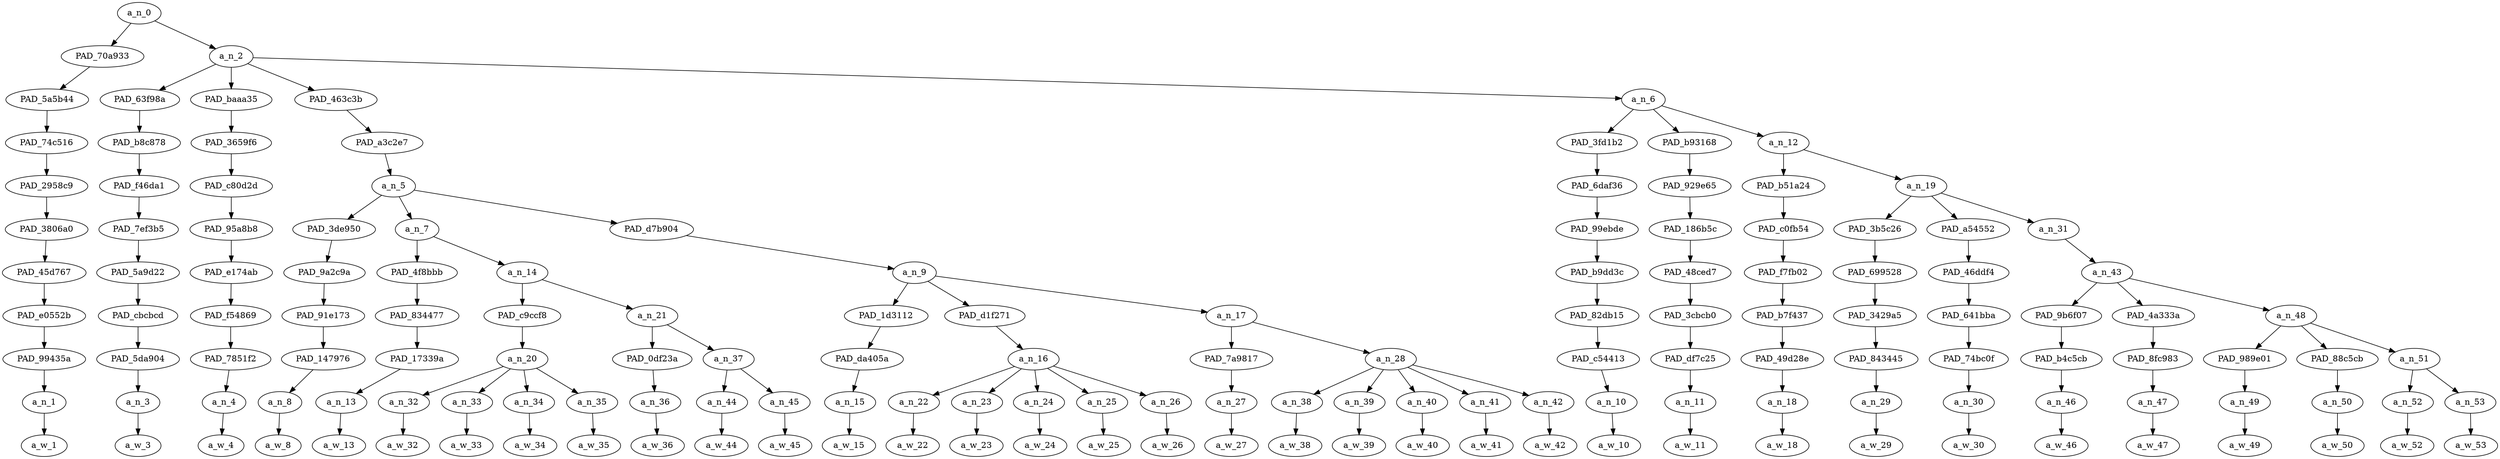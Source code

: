 strict digraph "" {
	a_n_0	[div_dir=1,
		index=0,
		level=10,
		pos="4.866415895061729,10!",
		text_span="[0, 1, 2, 3, 4, 5, 6, 7, 8, 9, 10, 11, 12, 13, 14, 15, 16, 17, 18, 19, 20, 21, 22, 23, 24, 25, 26, 27, 28, 29, 30, 31, 32, 33, 34]",
		value=1.00000001];
	PAD_70a933	[div_dir=1,
		index=0,
		level=9,
		pos="0.0,9!",
		text_span="[0]",
		value=0.02161785];
	a_n_0 -> PAD_70a933;
	a_n_2	[div_dir=1,
		index=1,
		level=9,
		pos="9.732831790123457,9!",
		text_span="[1, 2, 3, 4, 5, 6, 7, 8, 9, 10, 11, 12, 13, 14, 15, 16, 17, 18, 19, 20, 21, 22, 23, 24, 25, 26, 27, 28, 29, 30, 31, 32, 33, 34]",
		value=0.97774249];
	a_n_0 -> a_n_2;
	PAD_5a5b44	[div_dir=1,
		index=0,
		level=8,
		pos="0.0,8!",
		text_span="[0]",
		value=0.02161785];
	PAD_70a933 -> PAD_5a5b44;
	PAD_74c516	[div_dir=1,
		index=0,
		level=7,
		pos="0.0,7!",
		text_span="[0]",
		value=0.02161785];
	PAD_5a5b44 -> PAD_74c516;
	PAD_2958c9	[div_dir=1,
		index=0,
		level=6,
		pos="0.0,6!",
		text_span="[0]",
		value=0.02161785];
	PAD_74c516 -> PAD_2958c9;
	PAD_3806a0	[div_dir=1,
		index=0,
		level=5,
		pos="0.0,5!",
		text_span="[0]",
		value=0.02161785];
	PAD_2958c9 -> PAD_3806a0;
	PAD_45d767	[div_dir=1,
		index=0,
		level=4,
		pos="0.0,4!",
		text_span="[0]",
		value=0.02161785];
	PAD_3806a0 -> PAD_45d767;
	PAD_e0552b	[div_dir=1,
		index=0,
		level=3,
		pos="0.0,3!",
		text_span="[0]",
		value=0.02161785];
	PAD_45d767 -> PAD_e0552b;
	PAD_99435a	[div_dir=1,
		index=0,
		level=2,
		pos="0.0,2!",
		text_span="[0]",
		value=0.02161785];
	PAD_e0552b -> PAD_99435a;
	a_n_1	[div_dir=1,
		index=0,
		level=1,
		pos="0.0,1!",
		text_span="[0]",
		value=0.02161785];
	PAD_99435a -> a_n_1;
	a_w_1	[div_dir=0,
		index=0,
		level=0,
		pos="0,0!",
		text_span="[0]",
		value=why];
	a_n_1 -> a_w_1;
	PAD_63f98a	[div_dir=1,
		index=1,
		level=8,
		pos="1.0,8!",
		text_span="[1]",
		value=0.02123251];
	a_n_2 -> PAD_63f98a;
	PAD_baaa35	[div_dir=1,
		index=2,
		level=8,
		pos="2.0,8!",
		text_span="[2]",
		value=0.01994960];
	a_n_2 -> PAD_baaa35;
	PAD_463c3b	[div_dir=1,
		index=3,
		level=8,
		pos="10.520833333333334,8!",
		text_span="[3, 4, 5, 6, 7, 8, 9, 10, 11, 12, 13, 14, 15, 16, 17, 18, 19, 20, 21, 22, 23]",
		value=0.67002097];
	a_n_2 -> PAD_463c3b;
	a_n_6	[div_dir=1,
		index=4,
		level=8,
		pos="25.410493827160494,8!",
		text_span="[24, 25, 26, 27, 28, 29, 30, 31, 32, 33, 34]",
		value=0.26590522];
	a_n_2 -> a_n_6;
	PAD_b8c878	[div_dir=1,
		index=1,
		level=7,
		pos="1.0,7!",
		text_span="[1]",
		value=0.02123251];
	PAD_63f98a -> PAD_b8c878;
	PAD_f46da1	[div_dir=1,
		index=1,
		level=6,
		pos="1.0,6!",
		text_span="[1]",
		value=0.02123251];
	PAD_b8c878 -> PAD_f46da1;
	PAD_7ef3b5	[div_dir=1,
		index=1,
		level=5,
		pos="1.0,5!",
		text_span="[1]",
		value=0.02123251];
	PAD_f46da1 -> PAD_7ef3b5;
	PAD_5a9d22	[div_dir=1,
		index=1,
		level=4,
		pos="1.0,4!",
		text_span="[1]",
		value=0.02123251];
	PAD_7ef3b5 -> PAD_5a9d22;
	PAD_cbcbcd	[div_dir=1,
		index=1,
		level=3,
		pos="1.0,3!",
		text_span="[1]",
		value=0.02123251];
	PAD_5a9d22 -> PAD_cbcbcd;
	PAD_5da904	[div_dir=1,
		index=1,
		level=2,
		pos="1.0,2!",
		text_span="[1]",
		value=0.02123251];
	PAD_cbcbcd -> PAD_5da904;
	a_n_3	[div_dir=1,
		index=1,
		level=1,
		pos="1.0,1!",
		text_span="[1]",
		value=0.02123251];
	PAD_5da904 -> a_n_3;
	a_w_3	[div_dir=0,
		index=1,
		level=0,
		pos="1,0!",
		text_span="[1]",
		value=are];
	a_n_3 -> a_w_3;
	PAD_3659f6	[div_dir=1,
		index=2,
		level=7,
		pos="2.0,7!",
		text_span="[2]",
		value=0.01994960];
	PAD_baaa35 -> PAD_3659f6;
	PAD_c80d2d	[div_dir=1,
		index=2,
		level=6,
		pos="2.0,6!",
		text_span="[2]",
		value=0.01994960];
	PAD_3659f6 -> PAD_c80d2d;
	PAD_95a8b8	[div_dir=1,
		index=2,
		level=5,
		pos="2.0,5!",
		text_span="[2]",
		value=0.01994960];
	PAD_c80d2d -> PAD_95a8b8;
	PAD_e174ab	[div_dir=1,
		index=2,
		level=4,
		pos="2.0,4!",
		text_span="[2]",
		value=0.01994960];
	PAD_95a8b8 -> PAD_e174ab;
	PAD_f54869	[div_dir=1,
		index=2,
		level=3,
		pos="2.0,3!",
		text_span="[2]",
		value=0.01994960];
	PAD_e174ab -> PAD_f54869;
	PAD_7851f2	[div_dir=1,
		index=2,
		level=2,
		pos="2.0,2!",
		text_span="[2]",
		value=0.01994960];
	PAD_f54869 -> PAD_7851f2;
	a_n_4	[div_dir=1,
		index=2,
		level=1,
		pos="2.0,1!",
		text_span="[2]",
		value=0.01994960];
	PAD_7851f2 -> a_n_4;
	a_w_4	[div_dir=0,
		index=2,
		level=0,
		pos="2,0!",
		text_span="[2]",
		value=they];
	a_n_4 -> a_w_4;
	PAD_a3c2e7	[div_dir=1,
		index=3,
		level=7,
		pos="10.520833333333334,7!",
		text_span="[3, 4, 5, 6, 7, 8, 9, 10, 11, 12, 13, 14, 15, 16, 17, 18, 19, 20, 21, 22, 23]",
		value=0.67002097];
	PAD_463c3b -> PAD_a3c2e7;
	a_n_5	[div_dir=1,
		index=3,
		level=6,
		pos="10.520833333333334,6!",
		text_span="[3, 4, 5, 6, 7, 8, 9, 10, 11, 12, 13, 14, 15, 16, 17, 18, 19, 20, 21, 22, 23]",
		value=0.67002097];
	PAD_a3c2e7 -> a_n_5;
	PAD_3de950	[div_dir=1,
		index=4,
		level=5,
		pos="11.0,5!",
		text_span="[11]",
		value=0.01595395];
	a_n_5 -> PAD_3de950;
	a_n_7	[div_dir=1,
		index=3,
		level=5,
		pos="5.0625,5!",
		text_span="[3, 4, 5, 6, 7, 8, 9, 10]",
		value=0.37418762];
	a_n_5 -> a_n_7;
	PAD_d7b904	[div_dir=1,
		index=5,
		level=5,
		pos="15.5,5!",
		text_span="[12, 13, 14, 15, 16, 17, 18, 19, 20, 21, 22, 23]",
		value=0.27934011];
	a_n_5 -> PAD_d7b904;
	PAD_9a2c9a	[div_dir=1,
		index=5,
		level=4,
		pos="11.0,4!",
		text_span="[11]",
		value=0.01595395];
	PAD_3de950 -> PAD_9a2c9a;
	PAD_91e173	[div_dir=1,
		index=6,
		level=3,
		pos="11.0,3!",
		text_span="[11]",
		value=0.01595395];
	PAD_9a2c9a -> PAD_91e173;
	PAD_147976	[div_dir=1,
		index=7,
		level=2,
		pos="11.0,2!",
		text_span="[11]",
		value=0.01595395];
	PAD_91e173 -> PAD_147976;
	a_n_8	[div_dir=1,
		index=11,
		level=1,
		pos="11.0,1!",
		text_span="[11]",
		value=0.01595395];
	PAD_147976 -> a_n_8;
	a_w_8	[div_dir=0,
		index=11,
		level=0,
		pos="11,0!",
		text_span="[11]",
		value=and];
	a_n_8 -> a_w_8;
	PAD_4f8bbb	[div_dir=1,
		index=3,
		level=4,
		pos="3.0,4!",
		text_span="[3]",
		value=0.04121507];
	a_n_7 -> PAD_4f8bbb;
	a_n_14	[div_dir=1,
		index=4,
		level=4,
		pos="7.125,4!",
		text_span="[4, 5, 6, 7, 8, 9, 10]",
		value=0.33238591];
	a_n_7 -> a_n_14;
	PAD_834477	[div_dir=1,
		index=3,
		level=3,
		pos="3.0,3!",
		text_span="[3]",
		value=0.04121507];
	PAD_4f8bbb -> PAD_834477;
	PAD_17339a	[div_dir=1,
		index=3,
		level=2,
		pos="3.0,2!",
		text_span="[3]",
		value=0.04121507];
	PAD_834477 -> PAD_17339a;
	a_n_13	[div_dir=1,
		index=3,
		level=1,
		pos="3.0,1!",
		text_span="[3]",
		value=0.04121507];
	PAD_17339a -> a_n_13;
	a_w_13	[div_dir=0,
		index=3,
		level=0,
		pos="3,0!",
		text_span="[3]",
		value=bringin];
	a_n_13 -> a_w_13;
	PAD_c9ccf8	[div_dir=1,
		index=4,
		level=3,
		pos="5.5,3!",
		text_span="[4, 5, 6, 7]",
		value=0.27630133];
	a_n_14 -> PAD_c9ccf8;
	a_n_21	[div_dir=1,
		index=5,
		level=3,
		pos="8.75,3!",
		text_span="[8, 9, 10]",
		value=0.05549132];
	a_n_14 -> a_n_21;
	a_n_20	[div_dir=1,
		index=4,
		level=2,
		pos="5.5,2!",
		text_span="[4, 5, 6, 7]",
		value=0.27630133];
	PAD_c9ccf8 -> a_n_20;
	a_n_32	[div_dir=1,
		index=4,
		level=1,
		pos="4.0,1!",
		text_span="[4]",
		value=0.01675650];
	a_n_20 -> a_n_32;
	a_n_33	[div_dir=1,
		index=5,
		level=1,
		pos="5.0,1!",
		text_span="[5]",
		value=0.01912647];
	a_n_20 -> a_n_33;
	a_n_34	[div_dir=1,
		index=6,
		level=1,
		pos="6.0,1!",
		text_span="[6]",
		value=0.08479006];
	a_n_20 -> a_n_34;
	a_n_35	[div_dir=1,
		index=7,
		level=1,
		pos="7.0,1!",
		text_span="[7]",
		value=0.15497308];
	a_n_20 -> a_n_35;
	a_w_32	[div_dir=0,
		index=4,
		level=0,
		pos="4,0!",
		text_span="[4]",
		value=all];
	a_n_32 -> a_w_32;
	a_w_33	[div_dir=0,
		index=5,
		level=0,
		pos="5,0!",
		text_span="[5]",
		value=these];
	a_n_33 -> a_w_33;
	a_w_34	[div_dir=0,
		index=6,
		level=0,
		pos="6,0!",
		text_span="[6]",
		value=moslem];
	a_n_34 -> a_w_34;
	a_w_35	[div_dir=0,
		index=7,
		level=0,
		pos="7,0!",
		text_span="[7]",
		value=niggers];
	a_n_35 -> a_w_35;
	PAD_0df23a	[div_dir=-1,
		index=5,
		level=2,
		pos="8.0,2!",
		text_span="[8]",
		value=0.01694112];
	a_n_21 -> PAD_0df23a;
	a_n_37	[div_dir=1,
		index=6,
		level=2,
		pos="9.5,2!",
		text_span="[9, 10]",
		value=0.03850304];
	a_n_21 -> a_n_37;
	a_n_36	[div_dir=-1,
		index=8,
		level=1,
		pos="8.0,1!",
		text_span="[8]",
		value=0.01694112];
	PAD_0df23a -> a_n_36;
	a_w_36	[div_dir=0,
		index=8,
		level=0,
		pos="8,0!",
		text_span="[8]",
		value=in];
	a_n_36 -> a_w_36;
	a_n_44	[div_dir=1,
		index=9,
		level=1,
		pos="9.0,1!",
		text_span="[9]",
		value=0.01731433];
	a_n_37 -> a_n_44;
	a_n_45	[div_dir=1,
		index=10,
		level=1,
		pos="10.0,1!",
		text_span="[10]",
		value=0.02110562];
	a_n_37 -> a_n_45;
	a_w_44	[div_dir=0,
		index=9,
		level=0,
		pos="9,0!",
		text_span="[9]",
		value=our];
	a_n_44 -> a_w_44;
	a_w_45	[div_dir=0,
		index=10,
		level=0,
		pos="10,0!",
		text_span="[10]",
		value=countries];
	a_n_45 -> a_w_45;
	a_n_9	[div_dir=1,
		index=6,
		level=4,
		pos="15.5,4!",
		text_span="[12, 13, 14, 15, 16, 17, 18, 19, 20, 21, 22, 23]",
		value=0.27934011];
	PAD_d7b904 -> a_n_9;
	PAD_1d3112	[div_dir=-1,
		index=7,
		level=3,
		pos="12.0,3!",
		text_span="[12]",
		value=0.04669588];
	a_n_9 -> PAD_1d3112;
	PAD_d1f271	[div_dir=1,
		index=8,
		level=3,
		pos="15.0,3!",
		text_span="[13, 14, 15, 16, 17]",
		value=0.11748606];
	a_n_9 -> PAD_d1f271;
	a_n_17	[div_dir=1,
		index=9,
		level=3,
		pos="19.5,3!",
		text_span="[18, 19, 20, 21, 22, 23]",
		value=0.11497430];
	a_n_9 -> a_n_17;
	PAD_da405a	[div_dir=-1,
		index=8,
		level=2,
		pos="12.0,2!",
		text_span="[12]",
		value=0.04669588];
	PAD_1d3112 -> PAD_da405a;
	a_n_15	[div_dir=-1,
		index=12,
		level=1,
		pos="12.0,1!",
		text_span="[12]",
		value=0.04669588];
	PAD_da405a -> a_n_15;
	a_w_15	[div_dir=0,
		index=12,
		level=0,
		pos="12,0!",
		text_span="[12]",
		value=puttin];
	a_n_15 -> a_w_15;
	a_n_16	[div_dir=1,
		index=9,
		level=2,
		pos="15.0,2!",
		text_span="[13, 14, 15, 16, 17]",
		value=0.11748606];
	PAD_d1f271 -> a_n_16;
	a_n_22	[div_dir=1,
		index=13,
		level=1,
		pos="13.0,1!",
		text_span="[13]",
		value=0.02765575];
	a_n_16 -> a_n_22;
	a_n_23	[div_dir=1,
		index=14,
		level=1,
		pos="14.0,1!",
		text_span="[14]",
		value=0.02700391];
	a_n_16 -> a_n_23;
	a_n_24	[div_dir=1,
		index=15,
		level=1,
		pos="15.0,1!",
		text_span="[15]",
		value=0.02207516];
	a_n_16 -> a_n_24;
	a_n_25	[div_dir=1,
		index=16,
		level=1,
		pos="16.0,1!",
		text_span="[16]",
		value=0.01730739];
	a_n_16 -> a_n_25;
	a_n_26	[div_dir=1,
		index=17,
		level=1,
		pos="17.0,1!",
		text_span="[17]",
		value=0.02328887];
	a_n_16 -> a_n_26;
	a_w_22	[div_dir=0,
		index=13,
		level=0,
		pos="13,0!",
		text_span="[13]",
		value=concrete];
	a_n_22 -> a_w_22;
	a_w_23	[div_dir=0,
		index=14,
		level=0,
		pos="14,0!",
		text_span="[14]",
		value=barriers];
	a_n_23 -> a_w_23;
	a_w_24	[div_dir=0,
		index=15,
		level=0,
		pos="15,0!",
		text_span="[15]",
		value=police];
	a_n_24 -> a_w_24;
	a_w_25	[div_dir=0,
		index=16,
		level=0,
		pos="16,0!",
		text_span="[16]",
		value=and1];
	a_n_25 -> a_w_25;
	a_w_26	[div_dir=0,
		index=17,
		level=0,
		pos="17,0!",
		text_span="[17]",
		value=military];
	a_n_26 -> a_w_26;
	PAD_7a9817	[div_dir=1,
		index=10,
		level=2,
		pos="18.0,2!",
		text_span="[18]",
		value=0.01942496];
	a_n_17 -> PAD_7a9817;
	a_n_28	[div_dir=1,
		index=11,
		level=2,
		pos="21.0,2!",
		text_span="[19, 20, 21, 22, 23]",
		value=0.09541240];
	a_n_17 -> a_n_28;
	a_n_27	[div_dir=1,
		index=18,
		level=1,
		pos="18.0,1!",
		text_span="[18]",
		value=0.01942496];
	PAD_7a9817 -> a_n_27;
	a_w_27	[div_dir=0,
		index=18,
		level=0,
		pos="18,0!",
		text_span="[18]",
		value=around];
	a_n_27 -> a_w_27;
	a_n_38	[div_dir=1,
		index=19,
		level=1,
		pos="19.0,1!",
		text_span="[19]",
		value=0.01769575];
	a_n_28 -> a_n_38;
	a_n_39	[div_dir=1,
		index=20,
		level=1,
		pos="20.0,1!",
		text_span="[20]",
		value=0.01919533];
	a_n_28 -> a_n_39;
	a_n_40	[div_dir=1,
		index=21,
		level=1,
		pos="21.0,1!",
		text_span="[21]",
		value=0.01996879];
	a_n_28 -> a_n_40;
	a_n_41	[div_dir=1,
		index=22,
		level=1,
		pos="22.0,1!",
		text_span="[22]",
		value=0.02007245];
	a_n_28 -> a_n_41;
	a_n_42	[div_dir=-1,
		index=23,
		level=1,
		pos="23.0,1!",
		text_span="[23]",
		value=0.01837596];
	a_n_28 -> a_n_42;
	a_w_38	[div_dir=0,
		index=19,
		level=0,
		pos="19,0!",
		text_span="[19]",
		value=our1];
	a_n_38 -> a_w_38;
	a_w_39	[div_dir=0,
		index=20,
		level=0,
		pos="20,0!",
		text_span="[20]",
		value=public];
	a_n_39 -> a_w_39;
	a_w_40	[div_dir=0,
		index=21,
		level=0,
		pos="21,0!",
		text_span="[21]",
		value=places];
	a_n_40 -> a_w_40;
	a_w_41	[div_dir=0,
		index=22,
		level=0,
		pos="22,0!",
		text_span="[22]",
		value=and2];
	a_n_41 -> a_w_41;
	a_w_42	[div_dir=0,
		index=23,
		level=0,
		pos="23,0!",
		text_span="[23]",
		value=events];
	a_n_42 -> a_w_42;
	PAD_3fd1b2	[div_dir=1,
		index=4,
		level=7,
		pos="24.0,7!",
		text_span="[24]",
		value=0.01787192];
	a_n_6 -> PAD_3fd1b2;
	PAD_b93168	[div_dir=-1,
		index=5,
		level=7,
		pos="25.0,7!",
		text_span="[25]",
		value=0.01773078];
	a_n_6 -> PAD_b93168;
	a_n_12	[div_dir=1,
		index=6,
		level=7,
		pos="27.23148148148148,7!",
		text_span="[26, 27, 28, 29, 30, 31, 32, 33, 34]",
		value=0.22999786];
	a_n_6 -> a_n_12;
	PAD_6daf36	[div_dir=1,
		index=4,
		level=6,
		pos="24.0,6!",
		text_span="[24]",
		value=0.01787192];
	PAD_3fd1b2 -> PAD_6daf36;
	PAD_99ebde	[div_dir=1,
		index=6,
		level=5,
		pos="24.0,5!",
		text_span="[24]",
		value=0.01787192];
	PAD_6daf36 -> PAD_99ebde;
	PAD_b9dd3c	[div_dir=1,
		index=7,
		level=4,
		pos="24.0,4!",
		text_span="[24]",
		value=0.01787192];
	PAD_99ebde -> PAD_b9dd3c;
	PAD_82db15	[div_dir=1,
		index=10,
		level=3,
		pos="24.0,3!",
		text_span="[24]",
		value=0.01787192];
	PAD_b9dd3c -> PAD_82db15;
	PAD_c54413	[div_dir=1,
		index=12,
		level=2,
		pos="24.0,2!",
		text_span="[24]",
		value=0.01787192];
	PAD_82db15 -> PAD_c54413;
	a_n_10	[div_dir=1,
		index=24,
		level=1,
		pos="24.0,1!",
		text_span="[24]",
		value=0.01787192];
	PAD_c54413 -> a_n_10;
	a_w_10	[div_dir=0,
		index=24,
		level=0,
		pos="24,0!",
		text_span="[24]",
		value=would];
	a_n_10 -> a_w_10;
	PAD_929e65	[div_dir=-1,
		index=5,
		level=6,
		pos="25.0,6!",
		text_span="[25]",
		value=0.01773078];
	PAD_b93168 -> PAD_929e65;
	PAD_186b5c	[div_dir=-1,
		index=7,
		level=5,
		pos="25.0,5!",
		text_span="[25]",
		value=0.01773078];
	PAD_929e65 -> PAD_186b5c;
	PAD_48ced7	[div_dir=-1,
		index=8,
		level=4,
		pos="25.0,4!",
		text_span="[25]",
		value=0.01773078];
	PAD_186b5c -> PAD_48ced7;
	PAD_3cbcb0	[div_dir=-1,
		index=11,
		level=3,
		pos="25.0,3!",
		text_span="[25]",
		value=0.01773078];
	PAD_48ced7 -> PAD_3cbcb0;
	PAD_df7c25	[div_dir=-1,
		index=13,
		level=2,
		pos="25.0,2!",
		text_span="[25]",
		value=0.01773078];
	PAD_3cbcb0 -> PAD_df7c25;
	a_n_11	[div_dir=-1,
		index=25,
		level=1,
		pos="25.0,1!",
		text_span="[25]",
		value=0.01773078];
	PAD_df7c25 -> a_n_11;
	a_w_11	[div_dir=0,
		index=25,
		level=0,
		pos="25,0!",
		text_span="[25]",
		value=not];
	a_n_11 -> a_w_11;
	PAD_b51a24	[div_dir=1,
		index=6,
		level=6,
		pos="26.0,6!",
		text_span="[26]",
		value=0.01768610];
	a_n_12 -> PAD_b51a24;
	a_n_19	[div_dir=1,
		index=7,
		level=6,
		pos="28.462962962962962,6!",
		text_span="[27, 28, 29, 30, 31, 32, 33, 34]",
		value=0.21196752];
	a_n_12 -> a_n_19;
	PAD_c0fb54	[div_dir=1,
		index=8,
		level=5,
		pos="26.0,5!",
		text_span="[26]",
		value=0.01768610];
	PAD_b51a24 -> PAD_c0fb54;
	PAD_f7fb02	[div_dir=1,
		index=9,
		level=4,
		pos="26.0,4!",
		text_span="[26]",
		value=0.01768610];
	PAD_c0fb54 -> PAD_f7fb02;
	PAD_b7f437	[div_dir=1,
		index=12,
		level=3,
		pos="26.0,3!",
		text_span="[26]",
		value=0.01768610];
	PAD_f7fb02 -> PAD_b7f437;
	PAD_49d28e	[div_dir=1,
		index=14,
		level=2,
		pos="26.0,2!",
		text_span="[26]",
		value=0.01768610];
	PAD_b7f437 -> PAD_49d28e;
	a_n_18	[div_dir=1,
		index=26,
		level=1,
		pos="26.0,1!",
		text_span="[26]",
		value=0.01768610];
	PAD_49d28e -> a_n_18;
	a_w_18	[div_dir=0,
		index=26,
		level=0,
		pos="26,0!",
		text_span="[26]",
		value=it];
	a_n_18 -> a_w_18;
	PAD_3b5c26	[div_dir=1,
		index=9,
		level=5,
		pos="27.0,5!",
		text_span="[27]",
		value=0.01731987];
	a_n_19 -> PAD_3b5c26;
	PAD_a54552	[div_dir=1,
		index=10,
		level=5,
		pos="28.0,5!",
		text_span="[28]",
		value=0.01893921];
	a_n_19 -> PAD_a54552;
	a_n_31	[div_dir=1,
		index=11,
		level=5,
		pos="30.388888888888886,5!",
		text_span="[29, 30, 31, 32, 33, 34]",
		value=0.17537913];
	a_n_19 -> a_n_31;
	PAD_699528	[div_dir=1,
		index=10,
		level=4,
		pos="27.0,4!",
		text_span="[27]",
		value=0.01731987];
	PAD_3b5c26 -> PAD_699528;
	PAD_3429a5	[div_dir=1,
		index=13,
		level=3,
		pos="27.0,3!",
		text_span="[27]",
		value=0.01731987];
	PAD_699528 -> PAD_3429a5;
	PAD_843445	[div_dir=1,
		index=15,
		level=2,
		pos="27.0,2!",
		text_span="[27]",
		value=0.01731987];
	PAD_3429a5 -> PAD_843445;
	a_n_29	[div_dir=1,
		index=27,
		level=1,
		pos="27.0,1!",
		text_span="[27]",
		value=0.01731987];
	PAD_843445 -> a_n_29;
	a_w_29	[div_dir=0,
		index=27,
		level=0,
		pos="27,0!",
		text_span="[27]",
		value=be];
	a_n_29 -> a_w_29;
	PAD_46ddf4	[div_dir=1,
		index=11,
		level=4,
		pos="28.0,4!",
		text_span="[28]",
		value=0.01893921];
	PAD_a54552 -> PAD_46ddf4;
	PAD_641bba	[div_dir=1,
		index=14,
		level=3,
		pos="28.0,3!",
		text_span="[28]",
		value=0.01893921];
	PAD_46ddf4 -> PAD_641bba;
	PAD_74bc0f	[div_dir=1,
		index=16,
		level=2,
		pos="28.0,2!",
		text_span="[28]",
		value=0.01893921];
	PAD_641bba -> PAD_74bc0f;
	a_n_30	[div_dir=1,
		index=28,
		level=1,
		pos="28.0,1!",
		text_span="[28]",
		value=0.01893921];
	PAD_74bc0f -> a_n_30;
	a_w_30	[div_dir=0,
		index=28,
		level=0,
		pos="28,0!",
		text_span="[28]",
		value=easier];
	a_n_30 -> a_w_30;
	a_n_43	[div_dir=1,
		index=12,
		level=4,
		pos="30.388888888888886,4!",
		text_span="[29, 30, 31, 32, 33, 34]",
		value=0.17503587];
	a_n_31 -> a_n_43;
	PAD_9b6f07	[div_dir=1,
		index=15,
		level=3,
		pos="29.0,3!",
		text_span="[29]",
		value=0.01576045];
	a_n_43 -> PAD_9b6f07;
	PAD_4a333a	[div_dir=1,
		index=16,
		level=3,
		pos="30.0,3!",
		text_span="[30]",
		value=0.01638276];
	a_n_43 -> PAD_4a333a;
	a_n_48	[div_dir=1,
		index=17,
		level=3,
		pos="32.166666666666664,3!",
		text_span="[31, 32, 33, 34]",
		value=0.14254938];
	a_n_43 -> a_n_48;
	PAD_b4c5cb	[div_dir=1,
		index=17,
		level=2,
		pos="29.0,2!",
		text_span="[29]",
		value=0.01576045];
	PAD_9b6f07 -> PAD_b4c5cb;
	a_n_46	[div_dir=1,
		index=29,
		level=1,
		pos="29.0,1!",
		text_span="[29]",
		value=0.01576045];
	PAD_b4c5cb -> a_n_46;
	a_w_46	[div_dir=0,
		index=29,
		level=0,
		pos="29,0!",
		text_span="[29]",
		value=to];
	a_n_46 -> a_w_46;
	PAD_8fc983	[div_dir=1,
		index=18,
		level=2,
		pos="30.0,2!",
		text_span="[30]",
		value=0.01638276];
	PAD_4a333a -> PAD_8fc983;
	a_n_47	[div_dir=1,
		index=30,
		level=1,
		pos="30.0,1!",
		text_span="[30]",
		value=0.01638276];
	PAD_8fc983 -> a_n_47;
	a_w_47	[div_dir=0,
		index=30,
		level=0,
		pos="30,0!",
		text_span="[30]",
		value=just];
	a_n_47 -> a_w_47;
	PAD_989e01	[div_dir=1,
		index=19,
		level=2,
		pos="31.0,2!",
		text_span="[31]",
		value=0.01786229];
	a_n_48 -> PAD_989e01;
	PAD_88c5cb	[div_dir=1,
		index=20,
		level=2,
		pos="32.0,2!",
		text_span="[32]",
		value=0.02677023];
	a_n_48 -> PAD_88c5cb;
	a_n_51	[div_dir=1,
		index=21,
		level=2,
		pos="33.5,2!",
		text_span="[33, 34]",
		value=0.09753898];
	a_n_48 -> a_n_51;
	a_n_49	[div_dir=1,
		index=31,
		level=1,
		pos="31.0,1!",
		text_span="[31]",
		value=0.01786229];
	PAD_989e01 -> a_n_49;
	a_w_49	[div_dir=0,
		index=31,
		level=0,
		pos="31,0!",
		text_span="[31]",
		value=put];
	a_n_49 -> a_w_49;
	a_n_50	[div_dir=1,
		index=32,
		level=1,
		pos="32.0,1!",
		text_span="[32]",
		value=0.02677023];
	PAD_88c5cb -> a_n_50;
	a_w_50	[div_dir=0,
		index=32,
		level=0,
		pos="32,0!",
		text_span="[32]",
		value=them];
	a_n_50 -> a_w_50;
	a_n_52	[div_dir=-1,
		index=33,
		level=1,
		pos="33.0,1!",
		text_span="[33]",
		value=0.02456456];
	a_n_51 -> a_n_52;
	a_n_53	[div_dir=1,
		index=34,
		level=1,
		pos="34.0,1!",
		text_span="[34]",
		value=0.07249176];
	a_n_51 -> a_n_53;
	a_w_52	[div_dir=0,
		index=33,
		level=0,
		pos="33,0!",
		text_span="[33]",
		value=in1];
	a_n_52 -> a_w_52;
	a_w_53	[div_dir=0,
		index=34,
		level=0,
		pos="34,0!",
		text_span="[34]",
		value=cages];
	a_n_53 -> a_w_53;
}
